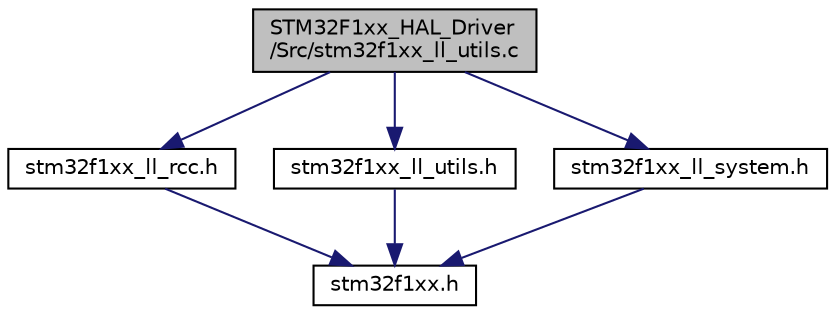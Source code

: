 digraph "STM32F1xx_HAL_Driver/Src/stm32f1xx_ll_utils.c"
{
 // LATEX_PDF_SIZE
  edge [fontname="Helvetica",fontsize="10",labelfontname="Helvetica",labelfontsize="10"];
  node [fontname="Helvetica",fontsize="10",shape=record];
  Node1 [label="STM32F1xx_HAL_Driver\l/Src/stm32f1xx_ll_utils.c",height=0.2,width=0.4,color="black", fillcolor="grey75", style="filled", fontcolor="black",tooltip="UTILS LL module driver."];
  Node1 -> Node2 [color="midnightblue",fontsize="10",style="solid",fontname="Helvetica"];
  Node2 [label="stm32f1xx_ll_rcc.h",height=0.2,width=0.4,color="black", fillcolor="white", style="filled",URL="$stm32f1xx__ll__rcc_8h.html",tooltip="Header file of RCC LL module."];
  Node2 -> Node3 [color="midnightblue",fontsize="10",style="solid",fontname="Helvetica"];
  Node3 [label="stm32f1xx.h",height=0.2,width=0.4,color="black", fillcolor="white", style="filled",URL="$stm32f1xx_8h.html",tooltip="CMSIS STM32F1xx Device Peripheral Access Layer Header File."];
  Node1 -> Node4 [color="midnightblue",fontsize="10",style="solid",fontname="Helvetica"];
  Node4 [label="stm32f1xx_ll_utils.h",height=0.2,width=0.4,color="black", fillcolor="white", style="filled",URL="$stm32f1xx__ll__utils_8h.html",tooltip="Header file of UTILS LL module."];
  Node4 -> Node3 [color="midnightblue",fontsize="10",style="solid",fontname="Helvetica"];
  Node1 -> Node5 [color="midnightblue",fontsize="10",style="solid",fontname="Helvetica"];
  Node5 [label="stm32f1xx_ll_system.h",height=0.2,width=0.4,color="black", fillcolor="white", style="filled",URL="$stm32f1xx__ll__system_8h.html",tooltip="Header file of SYSTEM LL module."];
  Node5 -> Node3 [color="midnightblue",fontsize="10",style="solid",fontname="Helvetica"];
}
